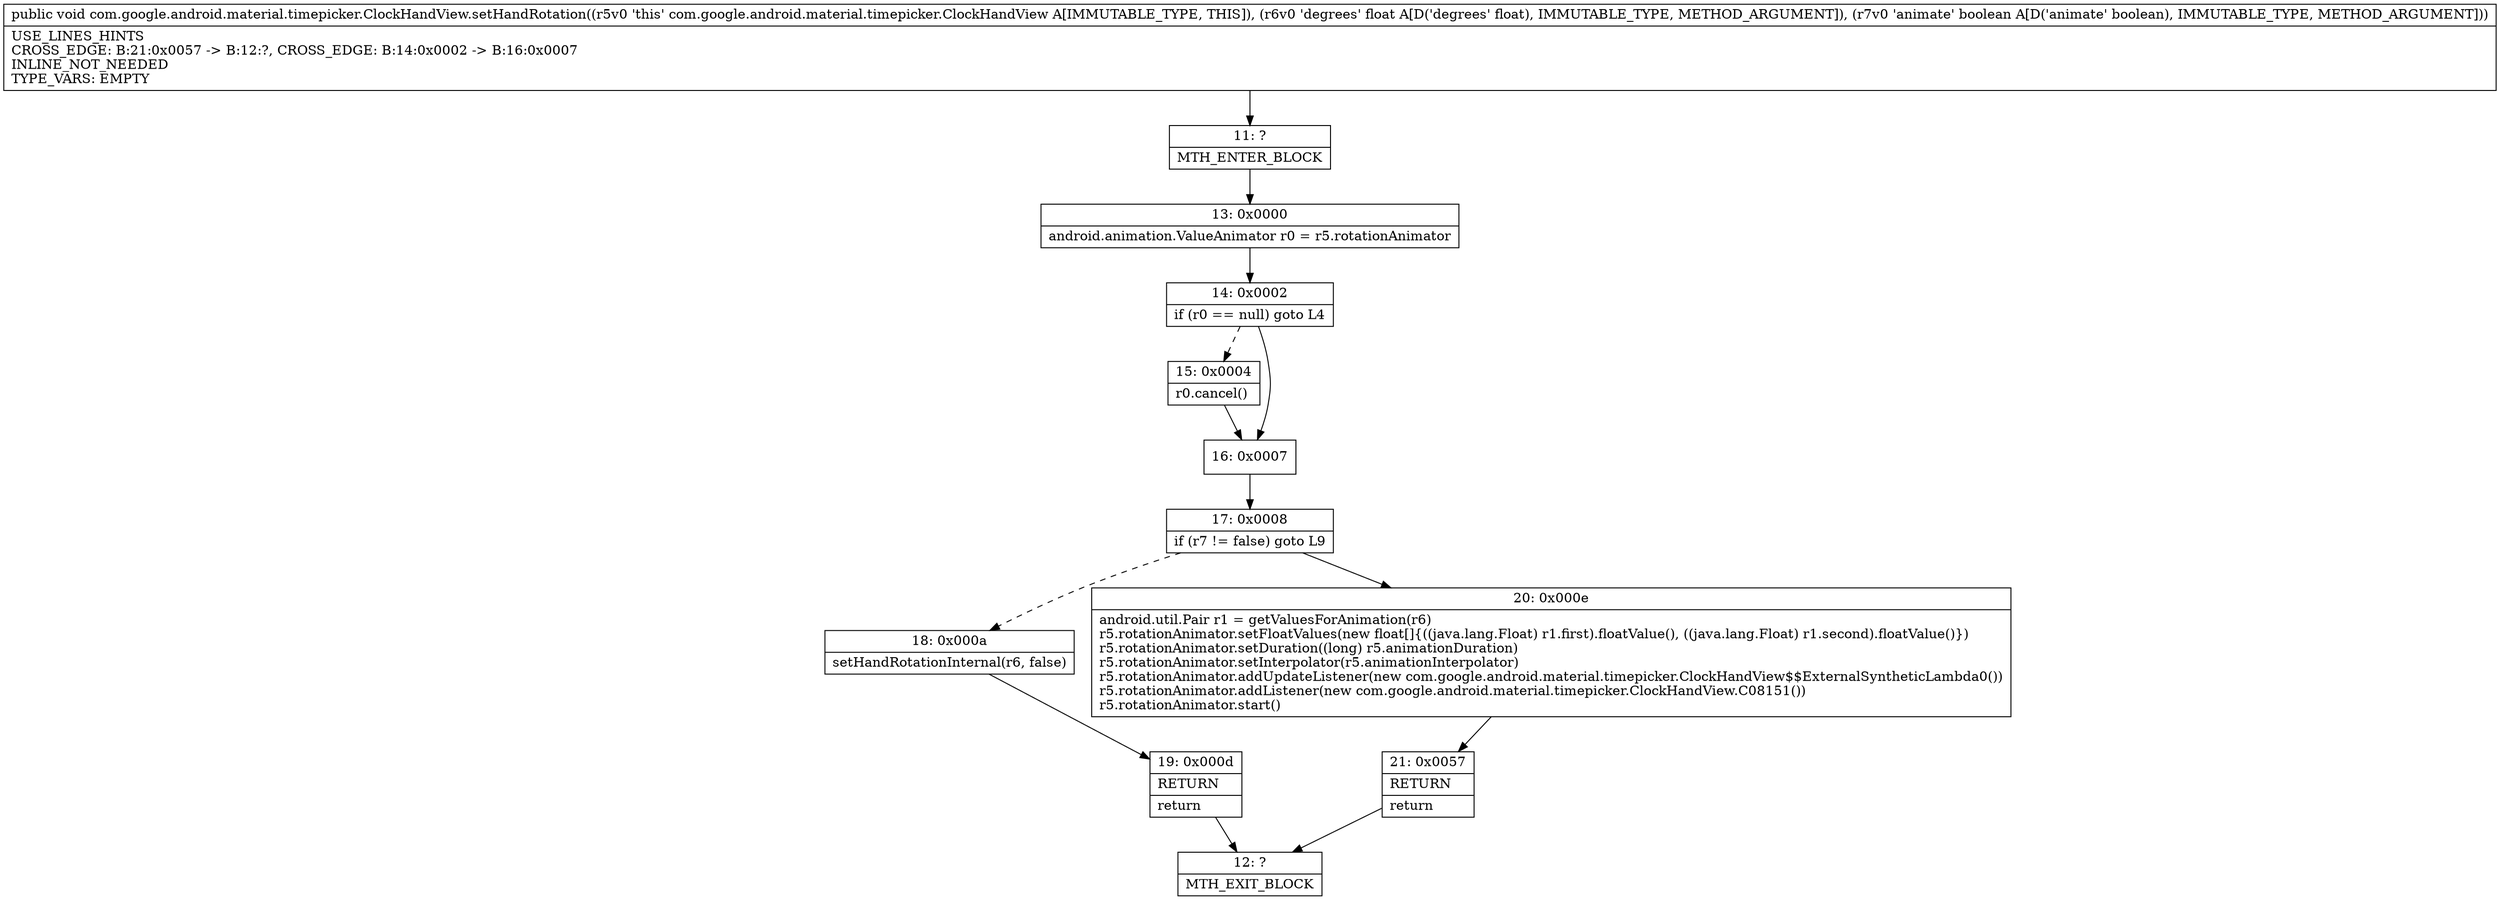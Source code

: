 digraph "CFG forcom.google.android.material.timepicker.ClockHandView.setHandRotation(FZ)V" {
Node_11 [shape=record,label="{11\:\ ?|MTH_ENTER_BLOCK\l}"];
Node_13 [shape=record,label="{13\:\ 0x0000|android.animation.ValueAnimator r0 = r5.rotationAnimator\l}"];
Node_14 [shape=record,label="{14\:\ 0x0002|if (r0 == null) goto L4\l}"];
Node_15 [shape=record,label="{15\:\ 0x0004|r0.cancel()\l}"];
Node_16 [shape=record,label="{16\:\ 0x0007}"];
Node_17 [shape=record,label="{17\:\ 0x0008|if (r7 != false) goto L9\l}"];
Node_18 [shape=record,label="{18\:\ 0x000a|setHandRotationInternal(r6, false)\l}"];
Node_19 [shape=record,label="{19\:\ 0x000d|RETURN\l|return\l}"];
Node_12 [shape=record,label="{12\:\ ?|MTH_EXIT_BLOCK\l}"];
Node_20 [shape=record,label="{20\:\ 0x000e|android.util.Pair r1 = getValuesForAnimation(r6)\lr5.rotationAnimator.setFloatValues(new float[]\{((java.lang.Float) r1.first).floatValue(), ((java.lang.Float) r1.second).floatValue()\})\lr5.rotationAnimator.setDuration((long) r5.animationDuration)\lr5.rotationAnimator.setInterpolator(r5.animationInterpolator)\lr5.rotationAnimator.addUpdateListener(new com.google.android.material.timepicker.ClockHandView$$ExternalSyntheticLambda0())\lr5.rotationAnimator.addListener(new com.google.android.material.timepicker.ClockHandView.C08151())\lr5.rotationAnimator.start()\l}"];
Node_21 [shape=record,label="{21\:\ 0x0057|RETURN\l|return\l}"];
MethodNode[shape=record,label="{public void com.google.android.material.timepicker.ClockHandView.setHandRotation((r5v0 'this' com.google.android.material.timepicker.ClockHandView A[IMMUTABLE_TYPE, THIS]), (r6v0 'degrees' float A[D('degrees' float), IMMUTABLE_TYPE, METHOD_ARGUMENT]), (r7v0 'animate' boolean A[D('animate' boolean), IMMUTABLE_TYPE, METHOD_ARGUMENT]))  | USE_LINES_HINTS\lCROSS_EDGE: B:21:0x0057 \-\> B:12:?, CROSS_EDGE: B:14:0x0002 \-\> B:16:0x0007\lINLINE_NOT_NEEDED\lTYPE_VARS: EMPTY\l}"];
MethodNode -> Node_11;Node_11 -> Node_13;
Node_13 -> Node_14;
Node_14 -> Node_15[style=dashed];
Node_14 -> Node_16;
Node_15 -> Node_16;
Node_16 -> Node_17;
Node_17 -> Node_18[style=dashed];
Node_17 -> Node_20;
Node_18 -> Node_19;
Node_19 -> Node_12;
Node_20 -> Node_21;
Node_21 -> Node_12;
}

